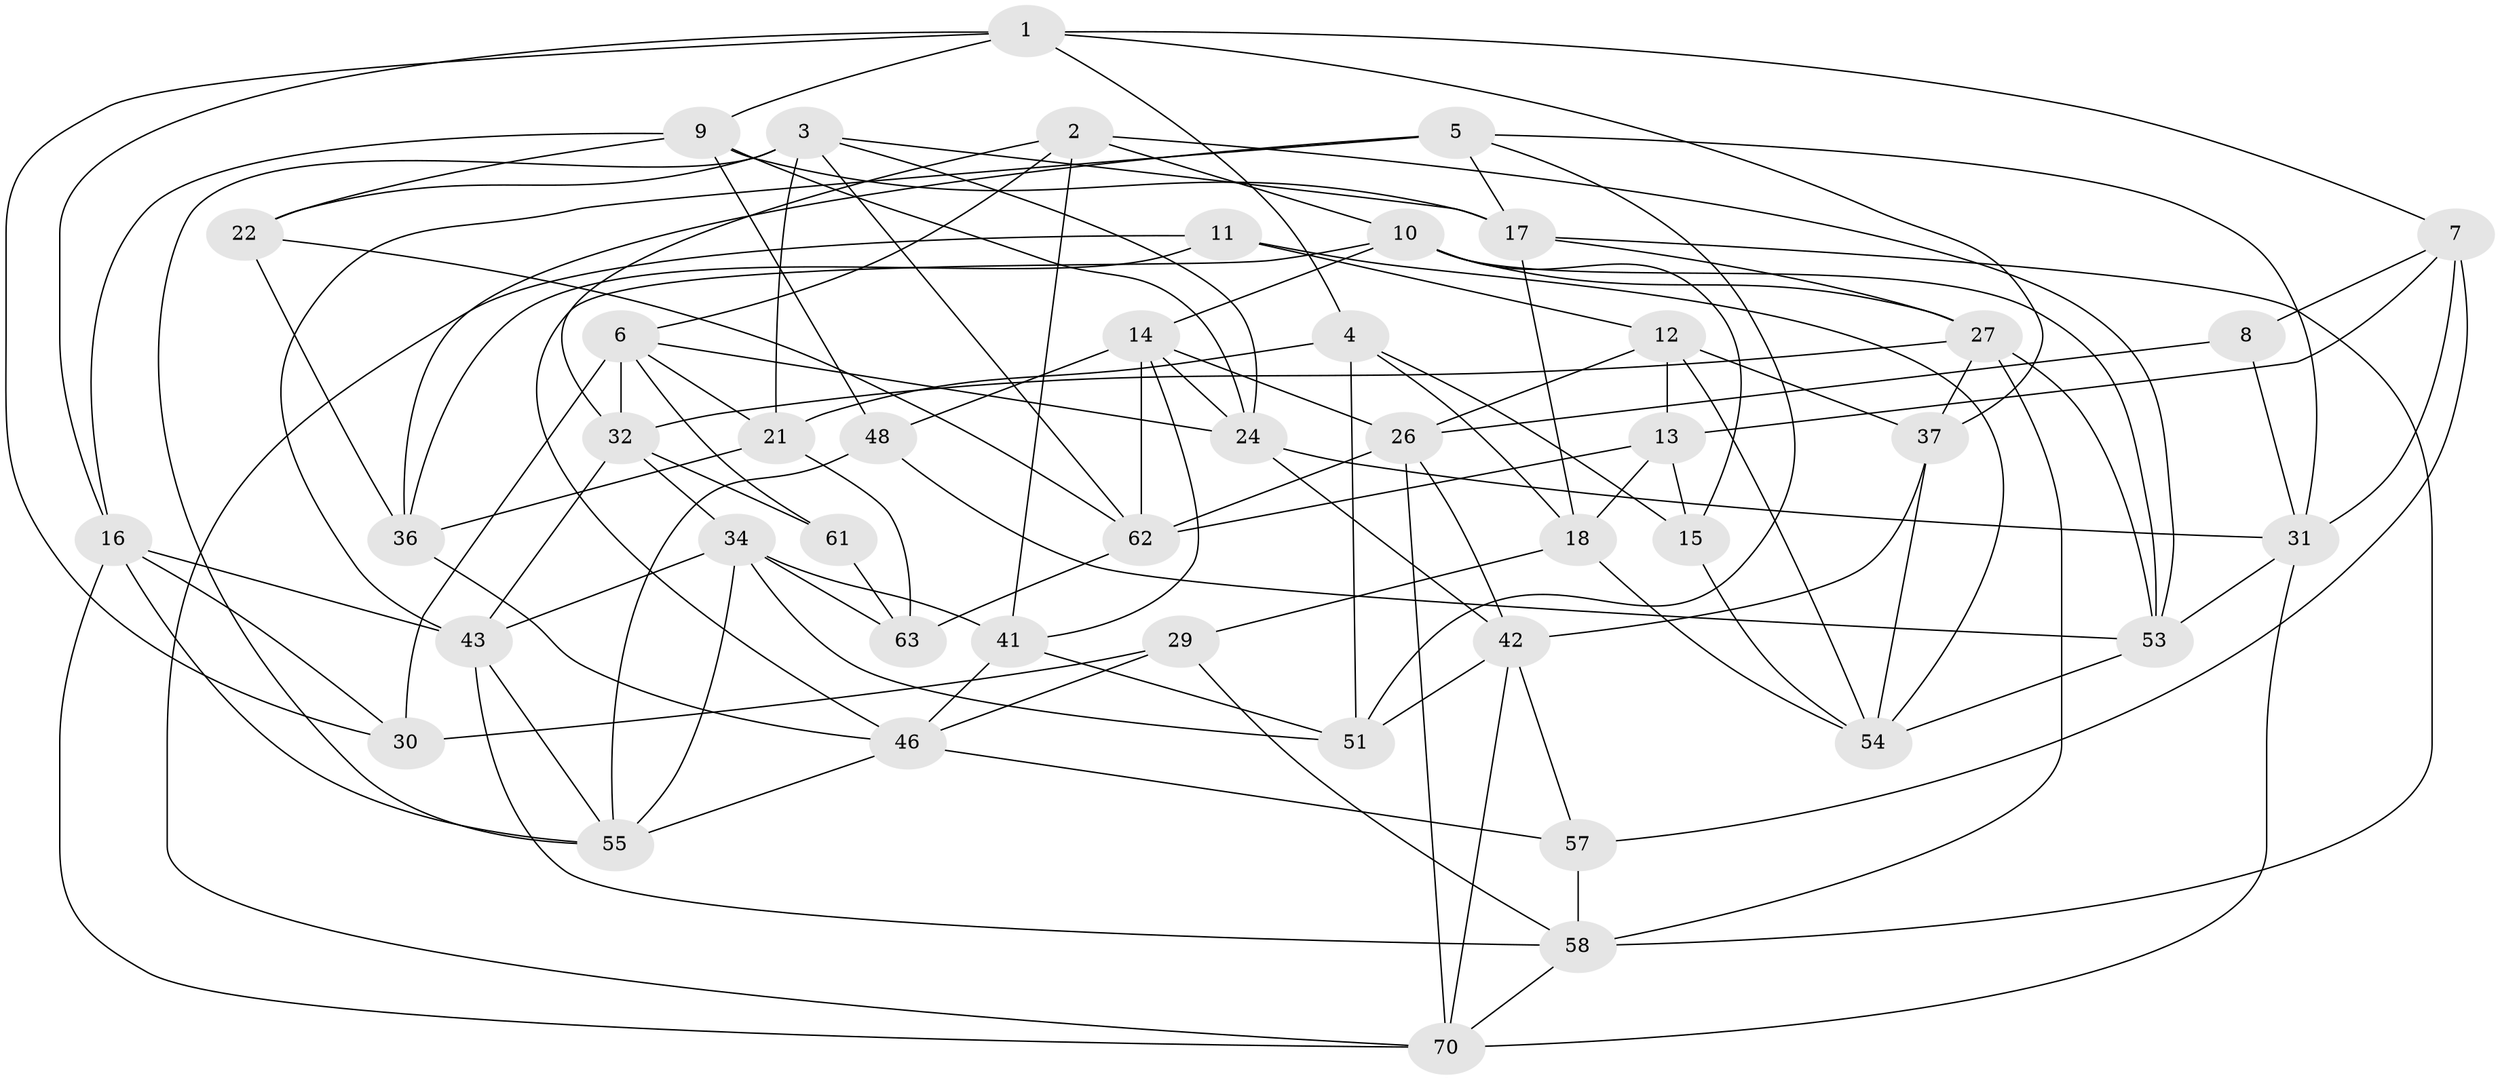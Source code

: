 // Generated by graph-tools (version 1.1) at 2025/52/02/27/25 19:52:33]
// undirected, 45 vertices, 118 edges
graph export_dot {
graph [start="1"]
  node [color=gray90,style=filled];
  1 [super="+71"];
  2 [super="+45"];
  3 [super="+38"];
  4 [super="+25"];
  5 [super="+19"];
  6 [super="+28"];
  7 [super="+65"];
  8;
  9 [super="+44"];
  10 [super="+47"];
  11;
  12 [super="+67"];
  13 [super="+80"];
  14 [super="+23"];
  15;
  16 [super="+20"];
  17 [super="+35"];
  18 [super="+79"];
  21 [super="+39"];
  22;
  24 [super="+52"];
  26 [super="+72"];
  27 [super="+66"];
  29;
  30;
  31 [super="+33"];
  32 [super="+40"];
  34 [super="+77"];
  36 [super="+74"];
  37 [super="+78"];
  41 [super="+49"];
  42 [super="+50"];
  43 [super="+59"];
  46 [super="+64"];
  48;
  51 [super="+73"];
  53 [super="+56"];
  54 [super="+75"];
  55 [super="+60"];
  57;
  58 [super="+69"];
  61;
  62 [super="+76"];
  63 [super="+68"];
  70 [super="+81"];
  1 -- 30;
  1 -- 4;
  1 -- 16;
  1 -- 9;
  1 -- 37;
  1 -- 7;
  2 -- 10;
  2 -- 41 [weight=2];
  2 -- 6;
  2 -- 53;
  2 -- 32;
  3 -- 62;
  3 -- 24;
  3 -- 22;
  3 -- 55;
  3 -- 17;
  3 -- 21;
  4 -- 51 [weight=2];
  4 -- 15;
  4 -- 18;
  4 -- 21;
  5 -- 43;
  5 -- 36 [weight=2];
  5 -- 17;
  5 -- 51;
  5 -- 31;
  6 -- 32;
  6 -- 21;
  6 -- 24;
  6 -- 61;
  6 -- 30;
  7 -- 31;
  7 -- 8 [weight=2];
  7 -- 57;
  7 -- 13;
  8 -- 26;
  8 -- 31;
  9 -- 48;
  9 -- 24;
  9 -- 16;
  9 -- 22;
  9 -- 17;
  10 -- 46;
  10 -- 53;
  10 -- 27;
  10 -- 15;
  10 -- 14;
  11 -- 54;
  11 -- 12;
  11 -- 70;
  11 -- 36;
  12 -- 26;
  12 -- 37 [weight=2];
  12 -- 54;
  12 -- 13;
  13 -- 18 [weight=2];
  13 -- 62;
  13 -- 15;
  14 -- 26;
  14 -- 48;
  14 -- 41;
  14 -- 24;
  14 -- 62;
  15 -- 54;
  16 -- 30;
  16 -- 55;
  16 -- 70;
  16 -- 43;
  17 -- 58;
  17 -- 27;
  17 -- 18;
  18 -- 29;
  18 -- 54;
  21 -- 63 [weight=2];
  21 -- 36;
  22 -- 62;
  22 -- 36;
  24 -- 31;
  24 -- 42;
  26 -- 42;
  26 -- 70;
  26 -- 62;
  27 -- 58;
  27 -- 37;
  27 -- 32;
  27 -- 53;
  29 -- 30;
  29 -- 46;
  29 -- 58;
  31 -- 70;
  31 -- 53;
  32 -- 43;
  32 -- 61;
  32 -- 34;
  34 -- 55;
  34 -- 41;
  34 -- 43;
  34 -- 63;
  34 -- 51;
  36 -- 46;
  37 -- 54;
  37 -- 42;
  41 -- 46;
  41 -- 51;
  42 -- 57;
  42 -- 70;
  42 -- 51;
  43 -- 58;
  43 -- 55;
  46 -- 55;
  46 -- 57;
  48 -- 55;
  48 -- 53;
  53 -- 54;
  57 -- 58;
  58 -- 70;
  61 -- 63 [weight=2];
  62 -- 63;
}
